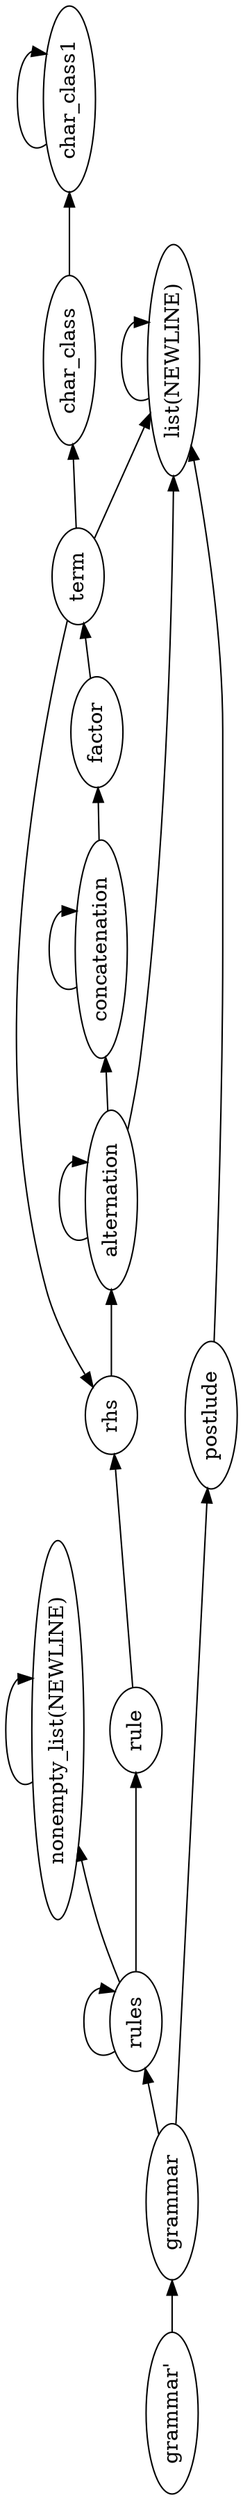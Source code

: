 digraph G {
orientation = landscape;
rankdir = LR;
ratio = compress;
nt0 [ label="grammar'" ] ;
nt1 [ label="term" ] ;
nt2 [ label="rules" ] ;
nt3 [ label="rule" ] ;
nt4 [ label="rhs" ] ;
nt5 [ label="postlude" ] ;
nt6 [ label="nonempty_list(NEWLINE)" ] ;
nt7 [ label="list(NEWLINE)" ] ;
nt8 [ label="grammar" ] ;
nt9 [ label="factor" ] ;
nt10 [ label="concatenation" ] ;
nt11 [ label="char_class1" ] ;
nt12 [ label="char_class" ] ;
nt13 [ label="alternation" ] ;
nt0 -> nt8 [ label="" ] ;
nt1 -> nt4 [ label="" ] ;
nt1 -> nt7 [ label="" ] ;
nt1 -> nt12 [ label="" ] ;
nt2 -> nt2 [ label="" ] ;
nt2 -> nt3 [ label="" ] ;
nt2 -> nt6 [ label="" ] ;
nt3 -> nt4 [ label="" ] ;
nt4 -> nt13 [ label="" ] ;
nt5 -> nt7 [ label="" ] ;
nt6 -> nt6 [ label="" ] ;
nt7 -> nt7 [ label="" ] ;
nt8 -> nt2 [ label="" ] ;
nt8 -> nt5 [ label="" ] ;
nt9 -> nt1 [ label="" ] ;
nt10 -> nt9 [ label="" ] ;
nt10 -> nt10 [ label="" ] ;
nt11 -> nt11 [ label="" ] ;
nt12 -> nt11 [ label="" ] ;
nt13 -> nt7 [ label="" ] ;
nt13 -> nt10 [ label="" ] ;
nt13 -> nt13 [ label="" ] ;

}
